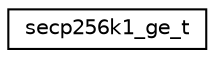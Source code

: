 digraph "Graphical Class Hierarchy"
{
 // LATEX_PDF_SIZE
  edge [fontname="Helvetica",fontsize="10",labelfontname="Helvetica",labelfontsize="10"];
  node [fontname="Helvetica",fontsize="10",shape=record];
  rankdir="LR";
  Node0 [label="secp256k1_ge_t",height=0.2,width=0.4,color="black", fillcolor="white", style="filled",URL="$structsecp256k1__ge__t.html",tooltip=" "];
}
